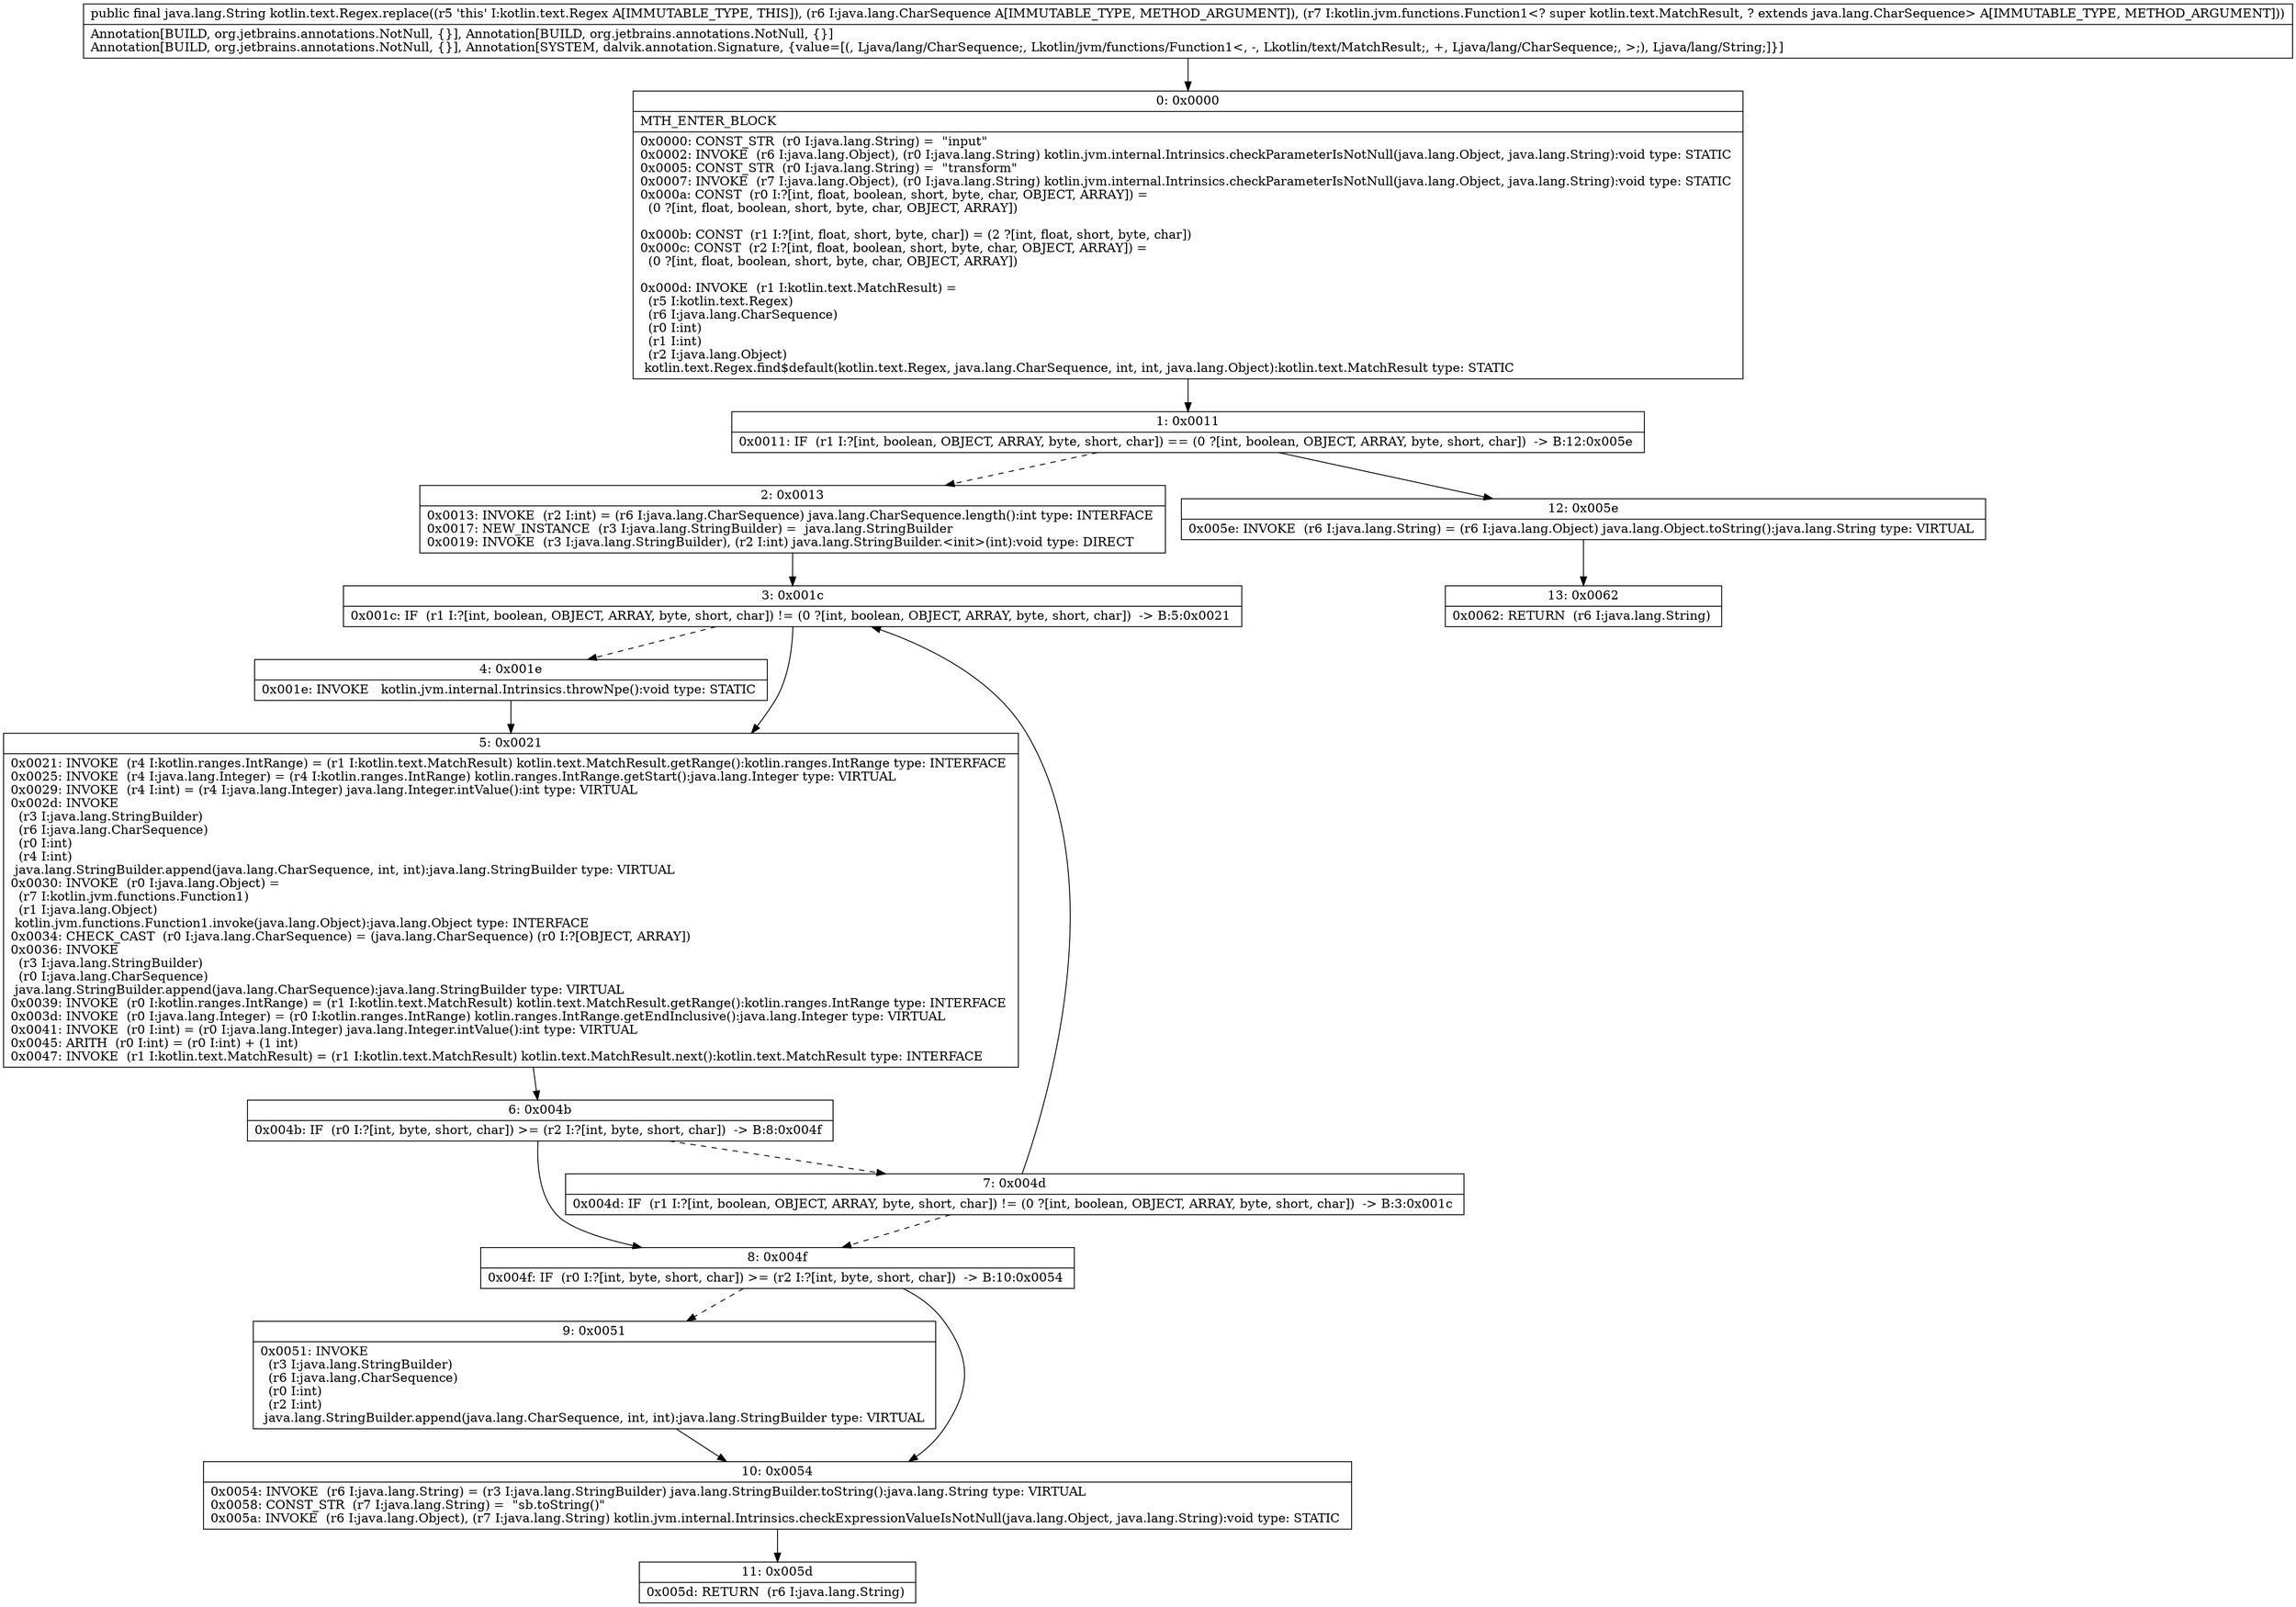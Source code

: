 digraph "CFG forkotlin.text.Regex.replace(Ljava\/lang\/CharSequence;Lkotlin\/jvm\/functions\/Function1;)Ljava\/lang\/String;" {
Node_0 [shape=record,label="{0\:\ 0x0000|MTH_ENTER_BLOCK\l|0x0000: CONST_STR  (r0 I:java.lang.String) =  \"input\" \l0x0002: INVOKE  (r6 I:java.lang.Object), (r0 I:java.lang.String) kotlin.jvm.internal.Intrinsics.checkParameterIsNotNull(java.lang.Object, java.lang.String):void type: STATIC \l0x0005: CONST_STR  (r0 I:java.lang.String) =  \"transform\" \l0x0007: INVOKE  (r7 I:java.lang.Object), (r0 I:java.lang.String) kotlin.jvm.internal.Intrinsics.checkParameterIsNotNull(java.lang.Object, java.lang.String):void type: STATIC \l0x000a: CONST  (r0 I:?[int, float, boolean, short, byte, char, OBJECT, ARRAY]) = \l  (0 ?[int, float, boolean, short, byte, char, OBJECT, ARRAY])\l \l0x000b: CONST  (r1 I:?[int, float, short, byte, char]) = (2 ?[int, float, short, byte, char]) \l0x000c: CONST  (r2 I:?[int, float, boolean, short, byte, char, OBJECT, ARRAY]) = \l  (0 ?[int, float, boolean, short, byte, char, OBJECT, ARRAY])\l \l0x000d: INVOKE  (r1 I:kotlin.text.MatchResult) = \l  (r5 I:kotlin.text.Regex)\l  (r6 I:java.lang.CharSequence)\l  (r0 I:int)\l  (r1 I:int)\l  (r2 I:java.lang.Object)\l kotlin.text.Regex.find$default(kotlin.text.Regex, java.lang.CharSequence, int, int, java.lang.Object):kotlin.text.MatchResult type: STATIC \l}"];
Node_1 [shape=record,label="{1\:\ 0x0011|0x0011: IF  (r1 I:?[int, boolean, OBJECT, ARRAY, byte, short, char]) == (0 ?[int, boolean, OBJECT, ARRAY, byte, short, char])  \-\> B:12:0x005e \l}"];
Node_2 [shape=record,label="{2\:\ 0x0013|0x0013: INVOKE  (r2 I:int) = (r6 I:java.lang.CharSequence) java.lang.CharSequence.length():int type: INTERFACE \l0x0017: NEW_INSTANCE  (r3 I:java.lang.StringBuilder) =  java.lang.StringBuilder \l0x0019: INVOKE  (r3 I:java.lang.StringBuilder), (r2 I:int) java.lang.StringBuilder.\<init\>(int):void type: DIRECT \l}"];
Node_3 [shape=record,label="{3\:\ 0x001c|0x001c: IF  (r1 I:?[int, boolean, OBJECT, ARRAY, byte, short, char]) != (0 ?[int, boolean, OBJECT, ARRAY, byte, short, char])  \-\> B:5:0x0021 \l}"];
Node_4 [shape=record,label="{4\:\ 0x001e|0x001e: INVOKE   kotlin.jvm.internal.Intrinsics.throwNpe():void type: STATIC \l}"];
Node_5 [shape=record,label="{5\:\ 0x0021|0x0021: INVOKE  (r4 I:kotlin.ranges.IntRange) = (r1 I:kotlin.text.MatchResult) kotlin.text.MatchResult.getRange():kotlin.ranges.IntRange type: INTERFACE \l0x0025: INVOKE  (r4 I:java.lang.Integer) = (r4 I:kotlin.ranges.IntRange) kotlin.ranges.IntRange.getStart():java.lang.Integer type: VIRTUAL \l0x0029: INVOKE  (r4 I:int) = (r4 I:java.lang.Integer) java.lang.Integer.intValue():int type: VIRTUAL \l0x002d: INVOKE  \l  (r3 I:java.lang.StringBuilder)\l  (r6 I:java.lang.CharSequence)\l  (r0 I:int)\l  (r4 I:int)\l java.lang.StringBuilder.append(java.lang.CharSequence, int, int):java.lang.StringBuilder type: VIRTUAL \l0x0030: INVOKE  (r0 I:java.lang.Object) = \l  (r7 I:kotlin.jvm.functions.Function1)\l  (r1 I:java.lang.Object)\l kotlin.jvm.functions.Function1.invoke(java.lang.Object):java.lang.Object type: INTERFACE \l0x0034: CHECK_CAST  (r0 I:java.lang.CharSequence) = (java.lang.CharSequence) (r0 I:?[OBJECT, ARRAY]) \l0x0036: INVOKE  \l  (r3 I:java.lang.StringBuilder)\l  (r0 I:java.lang.CharSequence)\l java.lang.StringBuilder.append(java.lang.CharSequence):java.lang.StringBuilder type: VIRTUAL \l0x0039: INVOKE  (r0 I:kotlin.ranges.IntRange) = (r1 I:kotlin.text.MatchResult) kotlin.text.MatchResult.getRange():kotlin.ranges.IntRange type: INTERFACE \l0x003d: INVOKE  (r0 I:java.lang.Integer) = (r0 I:kotlin.ranges.IntRange) kotlin.ranges.IntRange.getEndInclusive():java.lang.Integer type: VIRTUAL \l0x0041: INVOKE  (r0 I:int) = (r0 I:java.lang.Integer) java.lang.Integer.intValue():int type: VIRTUAL \l0x0045: ARITH  (r0 I:int) = (r0 I:int) + (1 int) \l0x0047: INVOKE  (r1 I:kotlin.text.MatchResult) = (r1 I:kotlin.text.MatchResult) kotlin.text.MatchResult.next():kotlin.text.MatchResult type: INTERFACE \l}"];
Node_6 [shape=record,label="{6\:\ 0x004b|0x004b: IF  (r0 I:?[int, byte, short, char]) \>= (r2 I:?[int, byte, short, char])  \-\> B:8:0x004f \l}"];
Node_7 [shape=record,label="{7\:\ 0x004d|0x004d: IF  (r1 I:?[int, boolean, OBJECT, ARRAY, byte, short, char]) != (0 ?[int, boolean, OBJECT, ARRAY, byte, short, char])  \-\> B:3:0x001c \l}"];
Node_8 [shape=record,label="{8\:\ 0x004f|0x004f: IF  (r0 I:?[int, byte, short, char]) \>= (r2 I:?[int, byte, short, char])  \-\> B:10:0x0054 \l}"];
Node_9 [shape=record,label="{9\:\ 0x0051|0x0051: INVOKE  \l  (r3 I:java.lang.StringBuilder)\l  (r6 I:java.lang.CharSequence)\l  (r0 I:int)\l  (r2 I:int)\l java.lang.StringBuilder.append(java.lang.CharSequence, int, int):java.lang.StringBuilder type: VIRTUAL \l}"];
Node_10 [shape=record,label="{10\:\ 0x0054|0x0054: INVOKE  (r6 I:java.lang.String) = (r3 I:java.lang.StringBuilder) java.lang.StringBuilder.toString():java.lang.String type: VIRTUAL \l0x0058: CONST_STR  (r7 I:java.lang.String) =  \"sb.toString()\" \l0x005a: INVOKE  (r6 I:java.lang.Object), (r7 I:java.lang.String) kotlin.jvm.internal.Intrinsics.checkExpressionValueIsNotNull(java.lang.Object, java.lang.String):void type: STATIC \l}"];
Node_11 [shape=record,label="{11\:\ 0x005d|0x005d: RETURN  (r6 I:java.lang.String) \l}"];
Node_12 [shape=record,label="{12\:\ 0x005e|0x005e: INVOKE  (r6 I:java.lang.String) = (r6 I:java.lang.Object) java.lang.Object.toString():java.lang.String type: VIRTUAL \l}"];
Node_13 [shape=record,label="{13\:\ 0x0062|0x0062: RETURN  (r6 I:java.lang.String) \l}"];
MethodNode[shape=record,label="{public final java.lang.String kotlin.text.Regex.replace((r5 'this' I:kotlin.text.Regex A[IMMUTABLE_TYPE, THIS]), (r6 I:java.lang.CharSequence A[IMMUTABLE_TYPE, METHOD_ARGUMENT]), (r7 I:kotlin.jvm.functions.Function1\<? super kotlin.text.MatchResult, ? extends java.lang.CharSequence\> A[IMMUTABLE_TYPE, METHOD_ARGUMENT]))  | Annotation[BUILD, org.jetbrains.annotations.NotNull, \{\}], Annotation[BUILD, org.jetbrains.annotations.NotNull, \{\}]\lAnnotation[BUILD, org.jetbrains.annotations.NotNull, \{\}], Annotation[SYSTEM, dalvik.annotation.Signature, \{value=[(, Ljava\/lang\/CharSequence;, Lkotlin\/jvm\/functions\/Function1\<, \-, Lkotlin\/text\/MatchResult;, +, Ljava\/lang\/CharSequence;, \>;), Ljava\/lang\/String;]\}]\l}"];
MethodNode -> Node_0;
Node_0 -> Node_1;
Node_1 -> Node_2[style=dashed];
Node_1 -> Node_12;
Node_2 -> Node_3;
Node_3 -> Node_4[style=dashed];
Node_3 -> Node_5;
Node_4 -> Node_5;
Node_5 -> Node_6;
Node_6 -> Node_7[style=dashed];
Node_6 -> Node_8;
Node_7 -> Node_3;
Node_7 -> Node_8[style=dashed];
Node_8 -> Node_9[style=dashed];
Node_8 -> Node_10;
Node_9 -> Node_10;
Node_10 -> Node_11;
Node_12 -> Node_13;
}

